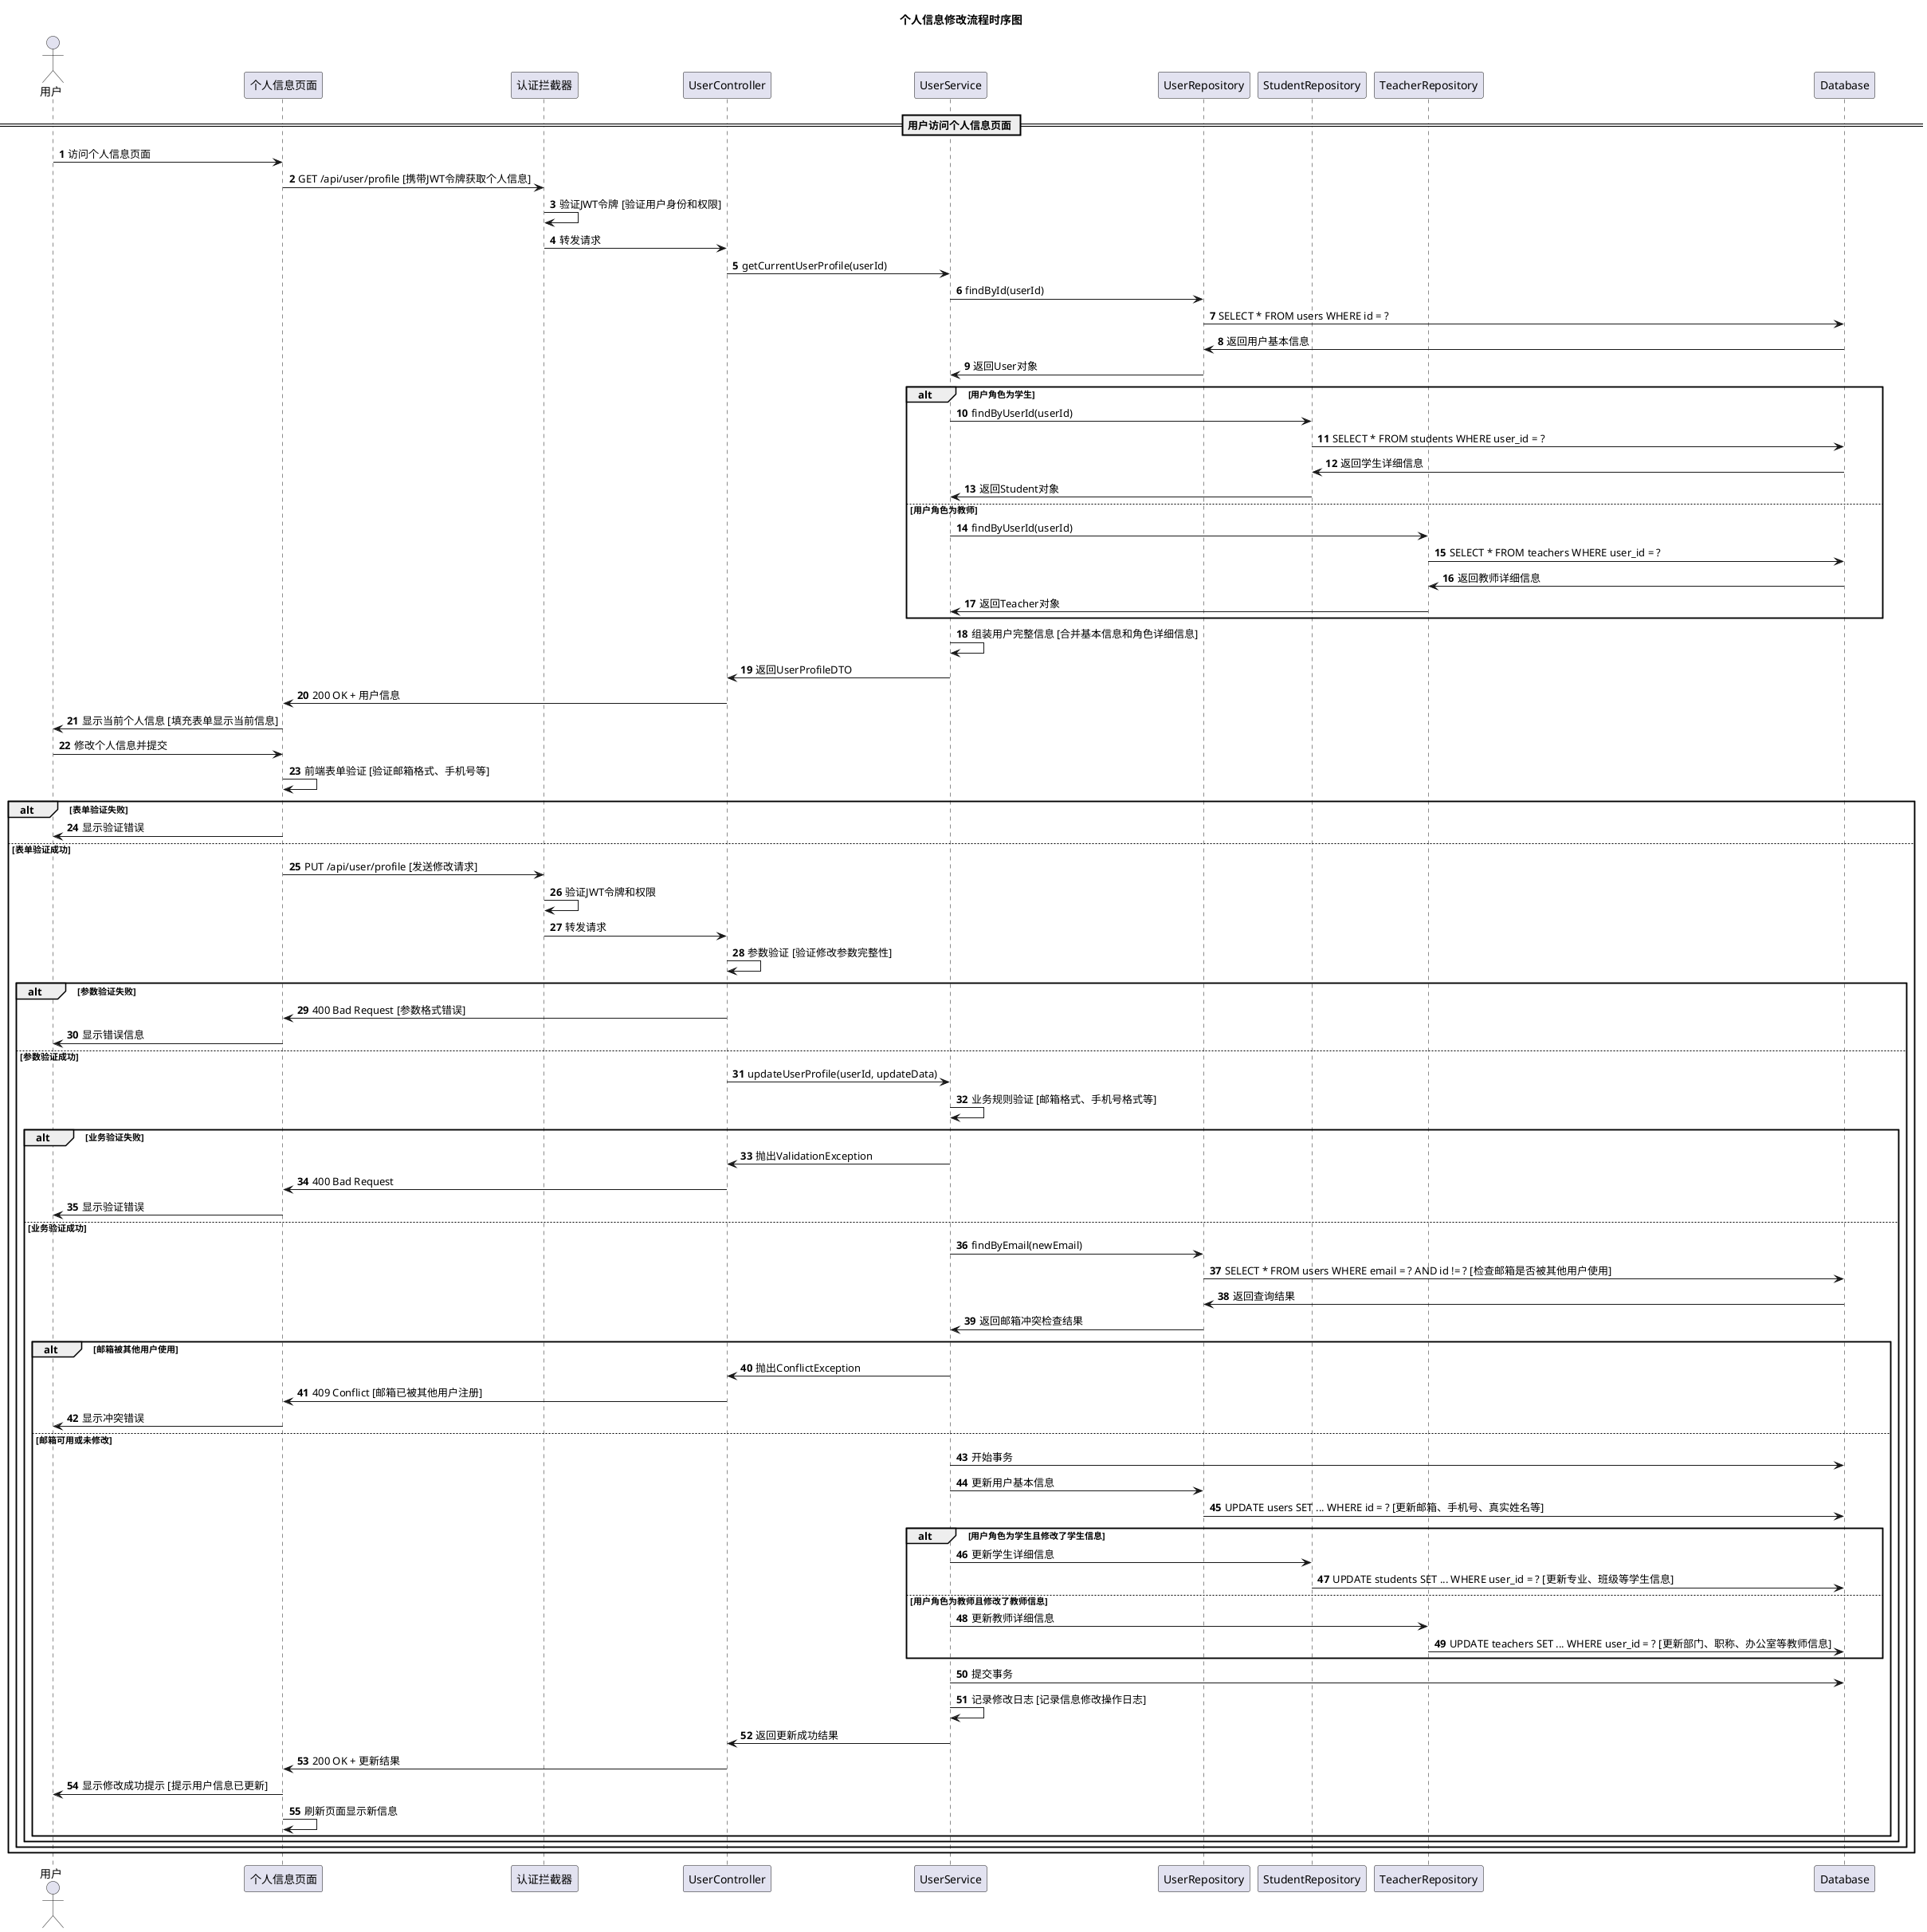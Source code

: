 @startuml 个人信息修改时序图
title 个人信息修改流程时序图

actor 用户 as U
participant "个人信息页面" as PIP
participant "认证拦截器" as AI
participant "UserController" as UC
participant "UserService" as US
participant "UserRepository" as UR
participant "StudentRepository" as SR
participant "TeacherRepository" as TR
participant "Database" as DB

autonumber

== 用户访问个人信息页面 ==
U -> PIP: 访问个人信息页面
PIP -> AI: GET /api/user/profile [携带JWT令牌获取个人信息]
AI -> AI: 验证JWT令牌 [验证用户身份和权限]
AI -> UC: 转发请求
UC -> US: getCurrentUserProfile(userId)
US -> UR: findById(userId)
UR -> DB: SELECT * FROM users WHERE id = ?
DB -> UR: 返回用户基本信息
UR -> US: 返回User对象

alt 用户角色为学生
    US -> SR: findByUserId(userId)
    SR -> DB: SELECT * FROM students WHERE user_id = ?
    DB -> SR: 返回学生详细信息
    SR -> US: 返回Student对象
else 用户角色为教师
    US -> TR: findByUserId(userId)
    TR -> DB: SELECT * FROM teachers WHERE user_id = ?
    DB -> TR: 返回教师详细信息
    TR -> US: 返回Teacher对象
end

US -> US: 组装用户完整信息 [合并基本信息和角色详细信息]
US -> UC: 返回UserProfileDTO
UC -> PIP: 200 OK + 用户信息
PIP -> U: 显示当前个人信息 [填充表单显示当前信息]

U -> PIP: 修改个人信息并提交
PIP -> PIP: 前端表单验证 [验证邮箱格式、手机号等]

alt 表单验证失败
    PIP -> U: 显示验证错误
else 表单验证成功
    PIP -> AI: PUT /api/user/profile [发送修改请求]
    AI -> AI: 验证JWT令牌和权限
    AI -> UC: 转发请求
    UC -> UC: 参数验证 [验证修改参数完整性]
    
    alt 参数验证失败
        UC -> PIP: 400 Bad Request [参数格式错误]
        PIP -> U: 显示错误信息
    else 参数验证成功
        UC -> US: updateUserProfile(userId, updateData)
        US -> US: 业务规则验证 [邮箱格式、手机号格式等]
        
        alt 业务验证失败
            US -> UC: 抛出ValidationException
            UC -> PIP: 400 Bad Request
            PIP -> U: 显示验证错误
        else 业务验证成功
            US -> UR: findByEmail(newEmail)
            UR -> DB: SELECT * FROM users WHERE email = ? AND id != ? [检查邮箱是否被其他用户使用]
            DB -> UR: 返回查询结果
            UR -> US: 返回邮箱冲突检查结果
            
            alt 邮箱被其他用户使用
                US -> UC: 抛出ConflictException
                UC -> PIP: 409 Conflict [邮箱已被其他用户注册]
                PIP -> U: 显示冲突错误
            else 邮箱可用或未修改
                US -> DB: 开始事务
                US -> UR: 更新用户基本信息
                UR -> DB: UPDATE users SET ... WHERE id = ? [更新邮箱、手机号、真实姓名等]
                
                alt 用户角色为学生且修改了学生信息
                    US -> SR: 更新学生详细信息
                    SR -> DB: UPDATE students SET ... WHERE user_id = ? [更新专业、班级等学生信息]
                else 用户角色为教师且修改了教师信息
                    US -> TR: 更新教师详细信息
                    TR -> DB: UPDATE teachers SET ... WHERE user_id = ? [更新部门、职称、办公室等教师信息]
                end
                
                US -> DB: 提交事务
                US -> US: 记录修改日志 [记录信息修改操作日志]
                US -> UC: 返回更新成功结果
                UC -> PIP: 200 OK + 更新结果
                PIP -> U: 显示修改成功提示 [提示用户信息已更新]
                PIP -> PIP: 刷新页面显示新信息
            end
        end
    end
end

@enduml 